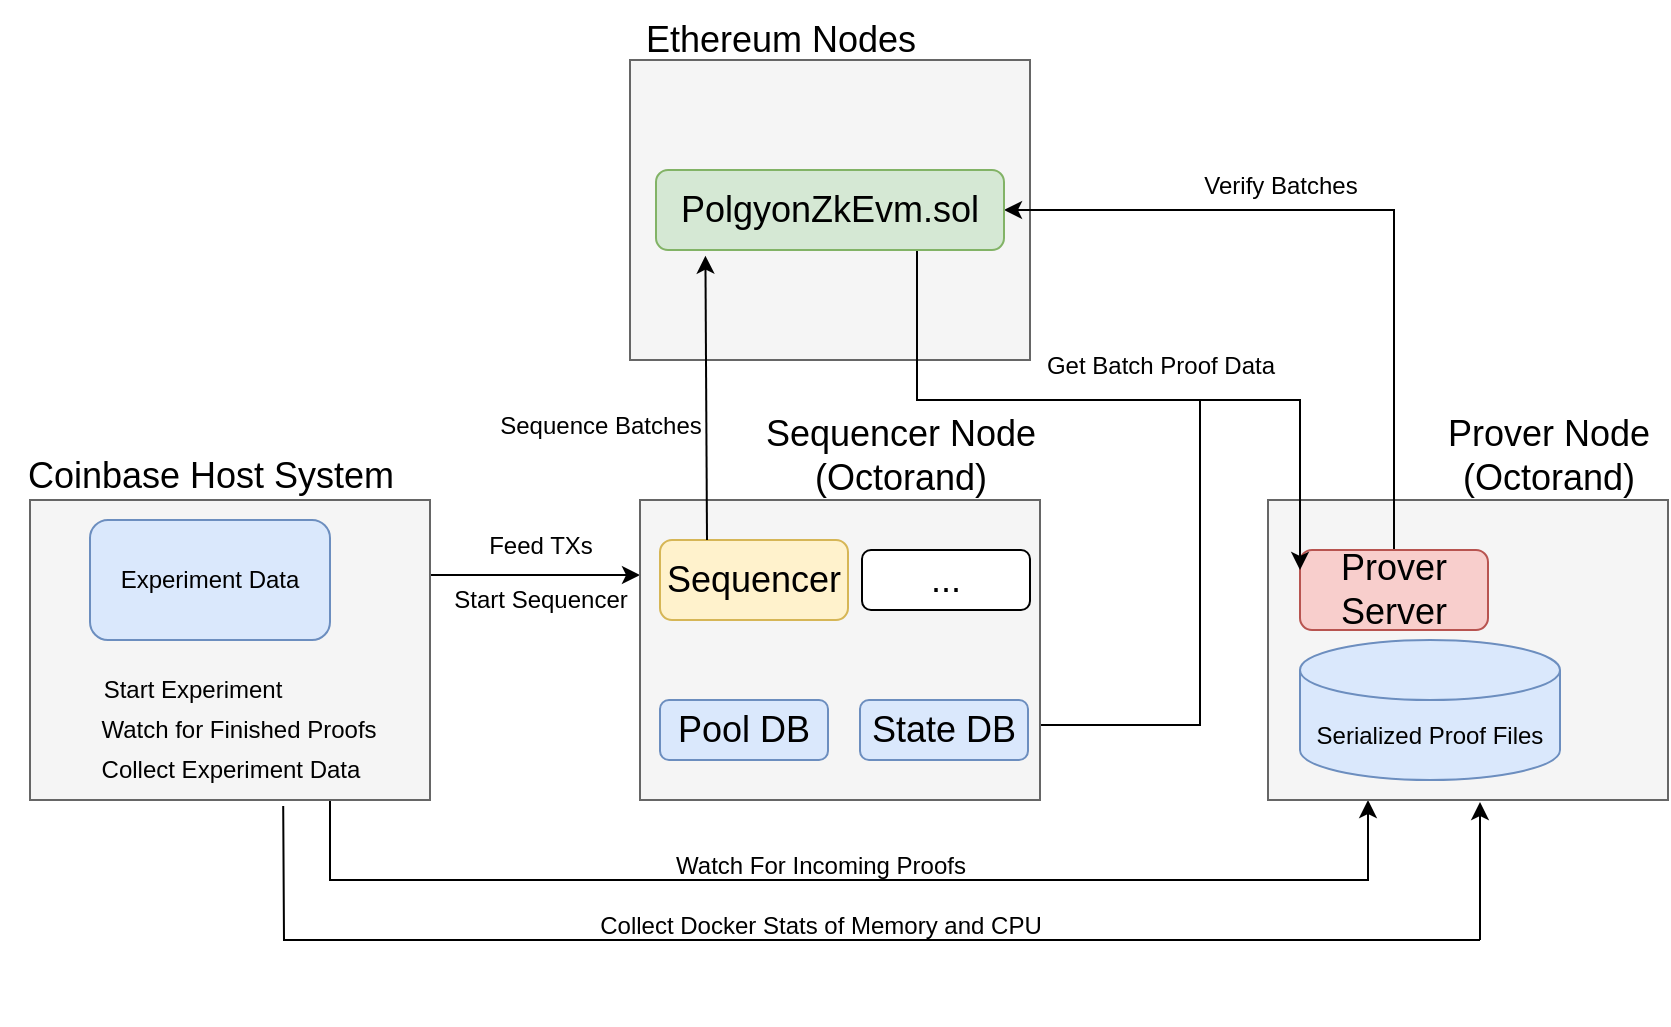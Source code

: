 <mxfile version="21.7.2" type="github">
  <diagram name="Seite-1" id="fSJwJkvn0V0op_DiRfxZ">
    <mxGraphModel dx="1926" dy="714" grid="1" gridSize="10" guides="1" tooltips="1" connect="1" arrows="1" fold="1" page="1" pageScale="1" pageWidth="827" pageHeight="1169" math="0" shadow="0">
      <root>
        <mxCell id="0" />
        <mxCell id="1" parent="0" />
        <mxCell id="WdWt_RsJRczm0c6__bXc-12" style="edgeStyle=orthogonalEdgeStyle;rounded=0;orthogonalLoop=1;jettySize=auto;html=1;exitX=1;exitY=0.25;exitDx=0;exitDy=0;entryX=0;entryY=0.25;entryDx=0;entryDy=0;" edge="1" parent="1" source="VtIx3bEPgmUTo8Oyo8YW-1" target="VtIx3bEPgmUTo8Oyo8YW-6">
          <mxGeometry relative="1" as="geometry" />
        </mxCell>
        <mxCell id="WdWt_RsJRczm0c6__bXc-21" style="edgeStyle=orthogonalEdgeStyle;rounded=0;orthogonalLoop=1;jettySize=auto;html=1;exitX=0.75;exitY=1;exitDx=0;exitDy=0;entryX=0.25;entryY=1;entryDx=0;entryDy=0;" edge="1" parent="1" source="VtIx3bEPgmUTo8Oyo8YW-1" target="VtIx3bEPgmUTo8Oyo8YW-4">
          <mxGeometry relative="1" as="geometry">
            <Array as="points">
              <mxPoint x="145" y="490" />
              <mxPoint x="664" y="490" />
            </Array>
          </mxGeometry>
        </mxCell>
        <mxCell id="VtIx3bEPgmUTo8Oyo8YW-1" value="" style="rounded=0;whiteSpace=wrap;html=1;fillColor=#f5f5f5;fontColor=#333333;strokeColor=#666666;" parent="1" vertex="1">
          <mxGeometry x="-5" y="300" width="200" height="150" as="geometry" />
        </mxCell>
        <mxCell id="VtIx3bEPgmUTo8Oyo8YW-2" value="Coinbase Host System" style="text;html=1;align=center;verticalAlign=middle;resizable=0;points=[];autosize=1;strokeColor=none;fillColor=none;fontSize=18;" parent="1" vertex="1">
          <mxGeometry x="-20" y="268" width="210" height="40" as="geometry" />
        </mxCell>
        <mxCell id="VtIx3bEPgmUTo8Oyo8YW-4" value="" style="rounded=0;whiteSpace=wrap;html=1;fillColor=#f5f5f5;fontColor=#333333;strokeColor=#666666;" parent="1" vertex="1">
          <mxGeometry x="614" y="300" width="200" height="150" as="geometry" />
        </mxCell>
        <mxCell id="VtIx3bEPgmUTo8Oyo8YW-5" value="Prover Node &lt;br&gt;(Octorand)" style="text;html=1;align=center;verticalAlign=middle;resizable=0;points=[];autosize=1;strokeColor=none;fillColor=none;fontSize=18;" parent="1" vertex="1">
          <mxGeometry x="694" y="248" width="120" height="60" as="geometry" />
        </mxCell>
        <mxCell id="WdWt_RsJRczm0c6__bXc-9" style="edgeStyle=orthogonalEdgeStyle;rounded=0;orthogonalLoop=1;jettySize=auto;html=1;exitX=1;exitY=0.75;exitDx=0;exitDy=0;endArrow=none;endFill=0;" edge="1" parent="1" source="VtIx3bEPgmUTo8Oyo8YW-6">
          <mxGeometry relative="1" as="geometry">
            <mxPoint x="550" y="250" as="targetPoint" />
            <Array as="points">
              <mxPoint x="580" y="412" />
              <mxPoint x="580" y="250" />
            </Array>
          </mxGeometry>
        </mxCell>
        <mxCell id="VtIx3bEPgmUTo8Oyo8YW-6" value="" style="rounded=0;whiteSpace=wrap;html=1;fillColor=#f5f5f5;fontColor=#333333;strokeColor=#666666;" parent="1" vertex="1">
          <mxGeometry x="300" y="300" width="200" height="150" as="geometry" />
        </mxCell>
        <mxCell id="VtIx3bEPgmUTo8Oyo8YW-7" value="Sequencer Node &lt;br&gt;(Octorand)" style="text;html=1;align=center;verticalAlign=middle;resizable=0;points=[];autosize=1;strokeColor=none;fillColor=none;fontSize=18;" parent="1" vertex="1">
          <mxGeometry x="350" y="248" width="160" height="60" as="geometry" />
        </mxCell>
        <mxCell id="VtIx3bEPgmUTo8Oyo8YW-8" value="" style="rounded=0;whiteSpace=wrap;html=1;fillColor=#f5f5f5;fontColor=#333333;strokeColor=#666666;" parent="1" vertex="1">
          <mxGeometry x="295" y="80" width="200" height="150" as="geometry" />
        </mxCell>
        <mxCell id="VtIx3bEPgmUTo8Oyo8YW-9" value="Sequencer" style="rounded=1;whiteSpace=wrap;html=1;fontSize=18;fillColor=#fff2cc;strokeColor=#d6b656;" parent="1" vertex="1">
          <mxGeometry x="310" y="320" width="94" height="40" as="geometry" />
        </mxCell>
        <mxCell id="VtIx3bEPgmUTo8Oyo8YW-10" value="Pool DB" style="rounded=1;whiteSpace=wrap;html=1;fontSize=18;fillColor=#dae8fc;strokeColor=#6c8ebf;" parent="1" vertex="1">
          <mxGeometry x="310" y="400" width="84" height="30" as="geometry" />
        </mxCell>
        <mxCell id="VtIx3bEPgmUTo8Oyo8YW-12" value="State DB" style="rounded=1;whiteSpace=wrap;html=1;fontSize=18;fillColor=#dae8fc;strokeColor=#6c8ebf;" parent="1" vertex="1">
          <mxGeometry x="410" y="400" width="84" height="30" as="geometry" />
        </mxCell>
        <mxCell id="VtIx3bEPgmUTo8Oyo8YW-13" value="..." style="rounded=1;whiteSpace=wrap;html=1;fontSize=18;" parent="1" vertex="1">
          <mxGeometry x="411" y="325" width="84" height="30" as="geometry" />
        </mxCell>
        <mxCell id="WdWt_RsJRczm0c6__bXc-3" style="edgeStyle=orthogonalEdgeStyle;rounded=0;orthogonalLoop=1;jettySize=auto;html=1;exitX=0.5;exitY=0;exitDx=0;exitDy=0;entryX=1;entryY=0.5;entryDx=0;entryDy=0;" edge="1" parent="1" source="VtIx3bEPgmUTo8Oyo8YW-14" target="WdWt_RsJRczm0c6__bXc-2">
          <mxGeometry relative="1" as="geometry" />
        </mxCell>
        <mxCell id="VtIx3bEPgmUTo8Oyo8YW-14" value="Prover Server" style="rounded=1;whiteSpace=wrap;html=1;fontSize=18;fillColor=#f8cecc;strokeColor=#b85450;" parent="1" vertex="1">
          <mxGeometry x="630" y="325" width="94" height="40" as="geometry" />
        </mxCell>
        <mxCell id="WdWt_RsJRczm0c6__bXc-1" value="Ethereum Nodes" style="text;html=1;align=center;verticalAlign=middle;resizable=0;points=[];autosize=1;strokeColor=none;fillColor=none;fontSize=18;" vertex="1" parent="1">
          <mxGeometry x="290" y="50" width="160" height="40" as="geometry" />
        </mxCell>
        <mxCell id="WdWt_RsJRczm0c6__bXc-8" style="edgeStyle=orthogonalEdgeStyle;rounded=0;orthogonalLoop=1;jettySize=auto;html=1;exitX=0.75;exitY=1;exitDx=0;exitDy=0;entryX=0;entryY=0.25;entryDx=0;entryDy=0;" edge="1" parent="1" source="WdWt_RsJRczm0c6__bXc-2" target="VtIx3bEPgmUTo8Oyo8YW-14">
          <mxGeometry relative="1" as="geometry">
            <Array as="points">
              <mxPoint x="438" y="250" />
              <mxPoint x="630" y="250" />
            </Array>
          </mxGeometry>
        </mxCell>
        <mxCell id="WdWt_RsJRczm0c6__bXc-2" value="PolgyonZkEvm.sol" style="rounded=1;whiteSpace=wrap;html=1;fontSize=18;fillColor=#d5e8d4;strokeColor=#82b366;" vertex="1" parent="1">
          <mxGeometry x="308" y="135" width="174" height="40" as="geometry" />
        </mxCell>
        <mxCell id="WdWt_RsJRczm0c6__bXc-4" value="Verify Batches" style="text;html=1;align=center;verticalAlign=middle;resizable=0;points=[];autosize=1;strokeColor=none;fillColor=none;" vertex="1" parent="1">
          <mxGeometry x="570" y="128" width="100" height="30" as="geometry" />
        </mxCell>
        <mxCell id="WdWt_RsJRczm0c6__bXc-6" value="" style="endArrow=classic;html=1;rounded=0;exitX=0.25;exitY=0;exitDx=0;exitDy=0;entryX=0.142;entryY=1.071;entryDx=0;entryDy=0;entryPerimeter=0;" edge="1" parent="1" source="VtIx3bEPgmUTo8Oyo8YW-9" target="WdWt_RsJRczm0c6__bXc-2">
          <mxGeometry width="50" height="50" relative="1" as="geometry">
            <mxPoint x="280" y="290" as="sourcePoint" />
            <mxPoint x="330" y="240" as="targetPoint" />
          </mxGeometry>
        </mxCell>
        <mxCell id="WdWt_RsJRczm0c6__bXc-7" value="Sequence Batches" style="text;html=1;align=center;verticalAlign=middle;resizable=0;points=[];autosize=1;strokeColor=none;fillColor=none;" vertex="1" parent="1">
          <mxGeometry x="220" y="248" width="120" height="30" as="geometry" />
        </mxCell>
        <mxCell id="WdWt_RsJRczm0c6__bXc-10" value="Get Batch Proof Data" style="text;html=1;align=center;verticalAlign=middle;resizable=0;points=[];autosize=1;strokeColor=none;fillColor=none;" vertex="1" parent="1">
          <mxGeometry x="490" y="218" width="140" height="30" as="geometry" />
        </mxCell>
        <mxCell id="WdWt_RsJRczm0c6__bXc-11" value="Experiment Data&lt;br&gt;" style="rounded=1;whiteSpace=wrap;html=1;fillColor=#dae8fc;strokeColor=#6c8ebf;" vertex="1" parent="1">
          <mxGeometry x="25" y="310" width="120" height="60" as="geometry" />
        </mxCell>
        <mxCell id="WdWt_RsJRczm0c6__bXc-13" value="Feed TXs" style="text;html=1;align=center;verticalAlign=middle;resizable=0;points=[];autosize=1;strokeColor=none;fillColor=none;" vertex="1" parent="1">
          <mxGeometry x="210" y="308" width="80" height="30" as="geometry" />
        </mxCell>
        <mxCell id="WdWt_RsJRczm0c6__bXc-16" value="Start Sequencer" style="text;html=1;align=center;verticalAlign=middle;resizable=0;points=[];autosize=1;strokeColor=none;fillColor=none;" vertex="1" parent="1">
          <mxGeometry x="195" y="335" width="110" height="30" as="geometry" />
        </mxCell>
        <mxCell id="WdWt_RsJRczm0c6__bXc-18" value="" style="shape=image;verticalLabelPosition=bottom;labelBackgroundColor=default;verticalAlign=top;aspect=fixed;imageAspect=0;image=https://logos-download.com/wp-content/uploads/2016/09/Docker_logo.png;" vertex="1" parent="1">
          <mxGeometry x="363" y="528" width="41" height="34.41" as="geometry" />
        </mxCell>
        <mxCell id="WdWt_RsJRczm0c6__bXc-20" value="Serialized Proof Files" style="shape=cylinder3;whiteSpace=wrap;html=1;boundedLbl=1;backgroundOutline=1;size=15;fillColor=#dae8fc;strokeColor=#6c8ebf;" vertex="1" parent="1">
          <mxGeometry x="630" y="370" width="130" height="70" as="geometry" />
        </mxCell>
        <mxCell id="WdWt_RsJRczm0c6__bXc-22" value="Watch For Incoming Proofs" style="text;html=1;align=center;verticalAlign=middle;resizable=0;points=[];autosize=1;strokeColor=none;fillColor=none;" vertex="1" parent="1">
          <mxGeometry x="305" y="468" width="170" height="30" as="geometry" />
        </mxCell>
        <mxCell id="WdWt_RsJRczm0c6__bXc-24" value="" style="endArrow=none;html=1;rounded=0;exitX=0.633;exitY=1.02;exitDx=0;exitDy=0;exitPerimeter=0;endFill=0;" edge="1" parent="1" source="VtIx3bEPgmUTo8Oyo8YW-1">
          <mxGeometry width="50" height="50" relative="1" as="geometry">
            <mxPoint x="340" y="410" as="sourcePoint" />
            <mxPoint x="720" y="520" as="targetPoint" />
            <Array as="points">
              <mxPoint x="122" y="520" />
            </Array>
          </mxGeometry>
        </mxCell>
        <mxCell id="WdWt_RsJRczm0c6__bXc-25" value="" style="endArrow=classic;html=1;rounded=0;" edge="1" parent="1">
          <mxGeometry width="50" height="50" relative="1" as="geometry">
            <mxPoint x="720" y="520" as="sourcePoint" />
            <mxPoint x="720" y="451" as="targetPoint" />
          </mxGeometry>
        </mxCell>
        <mxCell id="WdWt_RsJRczm0c6__bXc-26" value="Start Experiment" style="text;html=1;strokeColor=none;fillColor=none;align=center;verticalAlign=middle;whiteSpace=wrap;rounded=0;" vertex="1" parent="1">
          <mxGeometry x="24" y="380" width="105" height="30" as="geometry" />
        </mxCell>
        <mxCell id="WdWt_RsJRczm0c6__bXc-27" value="Watch for Finished Proofs" style="text;html=1;strokeColor=none;fillColor=none;align=center;verticalAlign=middle;whiteSpace=wrap;rounded=0;" vertex="1" parent="1">
          <mxGeometry x="21.5" y="400" width="155" height="30" as="geometry" />
        </mxCell>
        <mxCell id="WdWt_RsJRczm0c6__bXc-28" value="Collect Experiment Data" style="text;html=1;strokeColor=none;fillColor=none;align=center;verticalAlign=middle;whiteSpace=wrap;rounded=0;" vertex="1" parent="1">
          <mxGeometry x="17.5" y="420" width="155" height="30" as="geometry" />
        </mxCell>
        <mxCell id="WdWt_RsJRczm0c6__bXc-29" value="Collect Docker Stats of Memory and CPU" style="text;html=1;align=center;verticalAlign=middle;resizable=0;points=[];autosize=1;strokeColor=none;fillColor=none;" vertex="1" parent="1">
          <mxGeometry x="270" y="498" width="240" height="30" as="geometry" />
        </mxCell>
      </root>
    </mxGraphModel>
  </diagram>
</mxfile>
